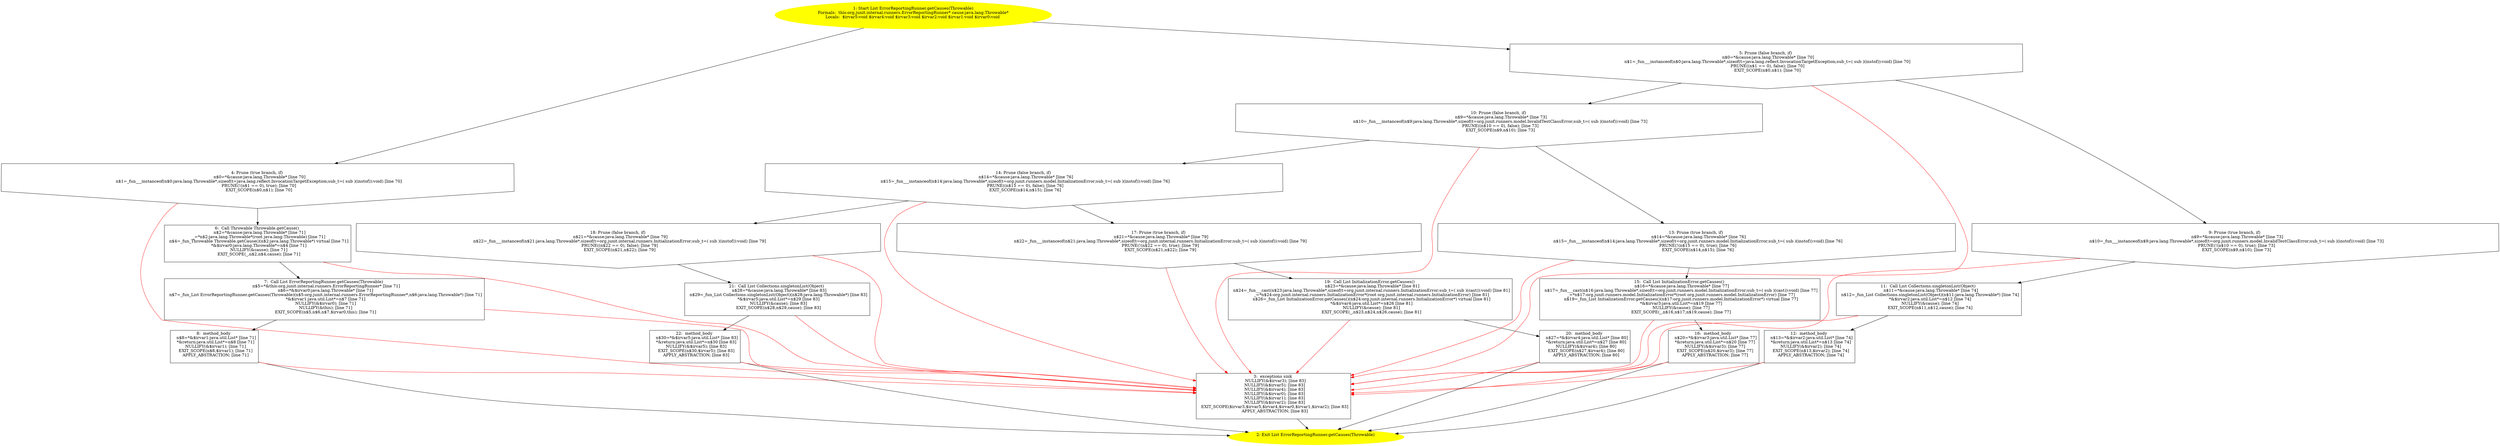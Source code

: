 /* @generated */
digraph cfg {
"org.junit.internal.runners.ErrorReportingRunner.getCauses(java.lang.Throwable):java.util.List.75af866d2fb2d1c250829b1b7553892a_1" [label="1: Start List ErrorReportingRunner.getCauses(Throwable)\nFormals:  this:org.junit.internal.runners.ErrorReportingRunner* cause:java.lang.Throwable*\nLocals:  $irvar5:void $irvar4:void $irvar3:void $irvar2:void $irvar1:void $irvar0:void \n  " color=yellow style=filled]
	

	 "org.junit.internal.runners.ErrorReportingRunner.getCauses(java.lang.Throwable):java.util.List.75af866d2fb2d1c250829b1b7553892a_1" -> "org.junit.internal.runners.ErrorReportingRunner.getCauses(java.lang.Throwable):java.util.List.75af866d2fb2d1c250829b1b7553892a_4" ;
	 "org.junit.internal.runners.ErrorReportingRunner.getCauses(java.lang.Throwable):java.util.List.75af866d2fb2d1c250829b1b7553892a_1" -> "org.junit.internal.runners.ErrorReportingRunner.getCauses(java.lang.Throwable):java.util.List.75af866d2fb2d1c250829b1b7553892a_5" ;
"org.junit.internal.runners.ErrorReportingRunner.getCauses(java.lang.Throwable):java.util.List.75af866d2fb2d1c250829b1b7553892a_2" [label="2: Exit List ErrorReportingRunner.getCauses(Throwable) \n  " color=yellow style=filled]
	

"org.junit.internal.runners.ErrorReportingRunner.getCauses(java.lang.Throwable):java.util.List.75af866d2fb2d1c250829b1b7553892a_3" [label="3:  exceptions sink \n   NULLIFY(&$irvar3); [line 83]\n  NULLIFY(&$irvar5); [line 83]\n  NULLIFY(&$irvar4); [line 83]\n  NULLIFY(&$irvar0); [line 83]\n  NULLIFY(&$irvar1); [line 83]\n  NULLIFY(&$irvar2); [line 83]\n  EXIT_SCOPE($irvar3,$irvar5,$irvar4,$irvar0,$irvar1,$irvar2); [line 83]\n  APPLY_ABSTRACTION; [line 83]\n " shape="box"]
	

	 "org.junit.internal.runners.ErrorReportingRunner.getCauses(java.lang.Throwable):java.util.List.75af866d2fb2d1c250829b1b7553892a_3" -> "org.junit.internal.runners.ErrorReportingRunner.getCauses(java.lang.Throwable):java.util.List.75af866d2fb2d1c250829b1b7553892a_2" ;
"org.junit.internal.runners.ErrorReportingRunner.getCauses(java.lang.Throwable):java.util.List.75af866d2fb2d1c250829b1b7553892a_4" [label="4: Prune (true branch, if) \n   n$0=*&cause:java.lang.Throwable* [line 70]\n  n$1=_fun___instanceof(n$0:java.lang.Throwable*,sizeof(t=java.lang.reflect.InvocationTargetException;sub_t=( sub )(instof)):void) [line 70]\n  PRUNE(!(n$1 == 0), true); [line 70]\n  EXIT_SCOPE(n$0,n$1); [line 70]\n " shape="invhouse"]
	

	 "org.junit.internal.runners.ErrorReportingRunner.getCauses(java.lang.Throwable):java.util.List.75af866d2fb2d1c250829b1b7553892a_4" -> "org.junit.internal.runners.ErrorReportingRunner.getCauses(java.lang.Throwable):java.util.List.75af866d2fb2d1c250829b1b7553892a_6" ;
	 "org.junit.internal.runners.ErrorReportingRunner.getCauses(java.lang.Throwable):java.util.List.75af866d2fb2d1c250829b1b7553892a_4" -> "org.junit.internal.runners.ErrorReportingRunner.getCauses(java.lang.Throwable):java.util.List.75af866d2fb2d1c250829b1b7553892a_3" [color="red" ];
"org.junit.internal.runners.ErrorReportingRunner.getCauses(java.lang.Throwable):java.util.List.75af866d2fb2d1c250829b1b7553892a_5" [label="5: Prune (false branch, if) \n   n$0=*&cause:java.lang.Throwable* [line 70]\n  n$1=_fun___instanceof(n$0:java.lang.Throwable*,sizeof(t=java.lang.reflect.InvocationTargetException;sub_t=( sub )(instof)):void) [line 70]\n  PRUNE((n$1 == 0), false); [line 70]\n  EXIT_SCOPE(n$0,n$1); [line 70]\n " shape="invhouse"]
	

	 "org.junit.internal.runners.ErrorReportingRunner.getCauses(java.lang.Throwable):java.util.List.75af866d2fb2d1c250829b1b7553892a_5" -> "org.junit.internal.runners.ErrorReportingRunner.getCauses(java.lang.Throwable):java.util.List.75af866d2fb2d1c250829b1b7553892a_9" ;
	 "org.junit.internal.runners.ErrorReportingRunner.getCauses(java.lang.Throwable):java.util.List.75af866d2fb2d1c250829b1b7553892a_5" -> "org.junit.internal.runners.ErrorReportingRunner.getCauses(java.lang.Throwable):java.util.List.75af866d2fb2d1c250829b1b7553892a_10" ;
	 "org.junit.internal.runners.ErrorReportingRunner.getCauses(java.lang.Throwable):java.util.List.75af866d2fb2d1c250829b1b7553892a_5" -> "org.junit.internal.runners.ErrorReportingRunner.getCauses(java.lang.Throwable):java.util.List.75af866d2fb2d1c250829b1b7553892a_3" [color="red" ];
"org.junit.internal.runners.ErrorReportingRunner.getCauses(java.lang.Throwable):java.util.List.75af866d2fb2d1c250829b1b7553892a_6" [label="6:  Call Throwable Throwable.getCause() \n   n$2=*&cause:java.lang.Throwable* [line 71]\n  _=*n$2:java.lang.Throwable*(root java.lang.Throwable) [line 71]\n  n$4=_fun_Throwable Throwable.getCause()(n$2:java.lang.Throwable*) virtual [line 71]\n  *&$irvar0:java.lang.Throwable*=n$4 [line 71]\n  NULLIFY(&cause); [line 71]\n  EXIT_SCOPE(_,n$2,n$4,cause); [line 71]\n " shape="box"]
	

	 "org.junit.internal.runners.ErrorReportingRunner.getCauses(java.lang.Throwable):java.util.List.75af866d2fb2d1c250829b1b7553892a_6" -> "org.junit.internal.runners.ErrorReportingRunner.getCauses(java.lang.Throwable):java.util.List.75af866d2fb2d1c250829b1b7553892a_7" ;
	 "org.junit.internal.runners.ErrorReportingRunner.getCauses(java.lang.Throwable):java.util.List.75af866d2fb2d1c250829b1b7553892a_6" -> "org.junit.internal.runners.ErrorReportingRunner.getCauses(java.lang.Throwable):java.util.List.75af866d2fb2d1c250829b1b7553892a_3" [color="red" ];
"org.junit.internal.runners.ErrorReportingRunner.getCauses(java.lang.Throwable):java.util.List.75af866d2fb2d1c250829b1b7553892a_7" [label="7:  Call List ErrorReportingRunner.getCauses(Throwable) \n   n$5=*&this:org.junit.internal.runners.ErrorReportingRunner* [line 71]\n  n$6=*&$irvar0:java.lang.Throwable* [line 71]\n  n$7=_fun_List ErrorReportingRunner.getCauses(Throwable)(n$5:org.junit.internal.runners.ErrorReportingRunner*,n$6:java.lang.Throwable*) [line 71]\n  *&$irvar1:java.util.List*=n$7 [line 71]\n  NULLIFY(&$irvar0); [line 71]\n  NULLIFY(&this); [line 71]\n  EXIT_SCOPE(n$5,n$6,n$7,$irvar0,this); [line 71]\n " shape="box"]
	

	 "org.junit.internal.runners.ErrorReportingRunner.getCauses(java.lang.Throwable):java.util.List.75af866d2fb2d1c250829b1b7553892a_7" -> "org.junit.internal.runners.ErrorReportingRunner.getCauses(java.lang.Throwable):java.util.List.75af866d2fb2d1c250829b1b7553892a_8" ;
	 "org.junit.internal.runners.ErrorReportingRunner.getCauses(java.lang.Throwable):java.util.List.75af866d2fb2d1c250829b1b7553892a_7" -> "org.junit.internal.runners.ErrorReportingRunner.getCauses(java.lang.Throwable):java.util.List.75af866d2fb2d1c250829b1b7553892a_3" [color="red" ];
"org.junit.internal.runners.ErrorReportingRunner.getCauses(java.lang.Throwable):java.util.List.75af866d2fb2d1c250829b1b7553892a_8" [label="8:  method_body \n   n$8=*&$irvar1:java.util.List* [line 71]\n  *&return:java.util.List*=n$8 [line 71]\n  NULLIFY(&$irvar1); [line 71]\n  EXIT_SCOPE(n$8,$irvar1); [line 71]\n  APPLY_ABSTRACTION; [line 71]\n " shape="box"]
	

	 "org.junit.internal.runners.ErrorReportingRunner.getCauses(java.lang.Throwable):java.util.List.75af866d2fb2d1c250829b1b7553892a_8" -> "org.junit.internal.runners.ErrorReportingRunner.getCauses(java.lang.Throwable):java.util.List.75af866d2fb2d1c250829b1b7553892a_2" ;
	 "org.junit.internal.runners.ErrorReportingRunner.getCauses(java.lang.Throwable):java.util.List.75af866d2fb2d1c250829b1b7553892a_8" -> "org.junit.internal.runners.ErrorReportingRunner.getCauses(java.lang.Throwable):java.util.List.75af866d2fb2d1c250829b1b7553892a_3" [color="red" ];
"org.junit.internal.runners.ErrorReportingRunner.getCauses(java.lang.Throwable):java.util.List.75af866d2fb2d1c250829b1b7553892a_9" [label="9: Prune (true branch, if) \n   n$9=*&cause:java.lang.Throwable* [line 73]\n  n$10=_fun___instanceof(n$9:java.lang.Throwable*,sizeof(t=org.junit.runners.model.InvalidTestClassError;sub_t=( sub )(instof)):void) [line 73]\n  PRUNE(!(n$10 == 0), true); [line 73]\n  EXIT_SCOPE(n$9,n$10); [line 73]\n " shape="invhouse"]
	

	 "org.junit.internal.runners.ErrorReportingRunner.getCauses(java.lang.Throwable):java.util.List.75af866d2fb2d1c250829b1b7553892a_9" -> "org.junit.internal.runners.ErrorReportingRunner.getCauses(java.lang.Throwable):java.util.List.75af866d2fb2d1c250829b1b7553892a_11" ;
	 "org.junit.internal.runners.ErrorReportingRunner.getCauses(java.lang.Throwable):java.util.List.75af866d2fb2d1c250829b1b7553892a_9" -> "org.junit.internal.runners.ErrorReportingRunner.getCauses(java.lang.Throwable):java.util.List.75af866d2fb2d1c250829b1b7553892a_3" [color="red" ];
"org.junit.internal.runners.ErrorReportingRunner.getCauses(java.lang.Throwable):java.util.List.75af866d2fb2d1c250829b1b7553892a_10" [label="10: Prune (false branch, if) \n   n$9=*&cause:java.lang.Throwable* [line 73]\n  n$10=_fun___instanceof(n$9:java.lang.Throwable*,sizeof(t=org.junit.runners.model.InvalidTestClassError;sub_t=( sub )(instof)):void) [line 73]\n  PRUNE((n$10 == 0), false); [line 73]\n  EXIT_SCOPE(n$9,n$10); [line 73]\n " shape="invhouse"]
	

	 "org.junit.internal.runners.ErrorReportingRunner.getCauses(java.lang.Throwable):java.util.List.75af866d2fb2d1c250829b1b7553892a_10" -> "org.junit.internal.runners.ErrorReportingRunner.getCauses(java.lang.Throwable):java.util.List.75af866d2fb2d1c250829b1b7553892a_13" ;
	 "org.junit.internal.runners.ErrorReportingRunner.getCauses(java.lang.Throwable):java.util.List.75af866d2fb2d1c250829b1b7553892a_10" -> "org.junit.internal.runners.ErrorReportingRunner.getCauses(java.lang.Throwable):java.util.List.75af866d2fb2d1c250829b1b7553892a_14" ;
	 "org.junit.internal.runners.ErrorReportingRunner.getCauses(java.lang.Throwable):java.util.List.75af866d2fb2d1c250829b1b7553892a_10" -> "org.junit.internal.runners.ErrorReportingRunner.getCauses(java.lang.Throwable):java.util.List.75af866d2fb2d1c250829b1b7553892a_3" [color="red" ];
"org.junit.internal.runners.ErrorReportingRunner.getCauses(java.lang.Throwable):java.util.List.75af866d2fb2d1c250829b1b7553892a_11" [label="11:  Call List Collections.singletonList(Object) \n   n$11=*&cause:java.lang.Throwable* [line 74]\n  n$12=_fun_List Collections.singletonList(Object)(n$11:java.lang.Throwable*) [line 74]\n  *&$irvar2:java.util.List*=n$12 [line 74]\n  NULLIFY(&cause); [line 74]\n  EXIT_SCOPE(n$11,n$12,cause); [line 74]\n " shape="box"]
	

	 "org.junit.internal.runners.ErrorReportingRunner.getCauses(java.lang.Throwable):java.util.List.75af866d2fb2d1c250829b1b7553892a_11" -> "org.junit.internal.runners.ErrorReportingRunner.getCauses(java.lang.Throwable):java.util.List.75af866d2fb2d1c250829b1b7553892a_12" ;
	 "org.junit.internal.runners.ErrorReportingRunner.getCauses(java.lang.Throwable):java.util.List.75af866d2fb2d1c250829b1b7553892a_11" -> "org.junit.internal.runners.ErrorReportingRunner.getCauses(java.lang.Throwable):java.util.List.75af866d2fb2d1c250829b1b7553892a_3" [color="red" ];
"org.junit.internal.runners.ErrorReportingRunner.getCauses(java.lang.Throwable):java.util.List.75af866d2fb2d1c250829b1b7553892a_12" [label="12:  method_body \n   n$13=*&$irvar2:java.util.List* [line 74]\n  *&return:java.util.List*=n$13 [line 74]\n  NULLIFY(&$irvar2); [line 74]\n  EXIT_SCOPE(n$13,$irvar2); [line 74]\n  APPLY_ABSTRACTION; [line 74]\n " shape="box"]
	

	 "org.junit.internal.runners.ErrorReportingRunner.getCauses(java.lang.Throwable):java.util.List.75af866d2fb2d1c250829b1b7553892a_12" -> "org.junit.internal.runners.ErrorReportingRunner.getCauses(java.lang.Throwable):java.util.List.75af866d2fb2d1c250829b1b7553892a_2" ;
	 "org.junit.internal.runners.ErrorReportingRunner.getCauses(java.lang.Throwable):java.util.List.75af866d2fb2d1c250829b1b7553892a_12" -> "org.junit.internal.runners.ErrorReportingRunner.getCauses(java.lang.Throwable):java.util.List.75af866d2fb2d1c250829b1b7553892a_3" [color="red" ];
"org.junit.internal.runners.ErrorReportingRunner.getCauses(java.lang.Throwable):java.util.List.75af866d2fb2d1c250829b1b7553892a_13" [label="13: Prune (true branch, if) \n   n$14=*&cause:java.lang.Throwable* [line 76]\n  n$15=_fun___instanceof(n$14:java.lang.Throwable*,sizeof(t=org.junit.runners.model.InitializationError;sub_t=( sub )(instof)):void) [line 76]\n  PRUNE(!(n$15 == 0), true); [line 76]\n  EXIT_SCOPE(n$14,n$15); [line 76]\n " shape="invhouse"]
	

	 "org.junit.internal.runners.ErrorReportingRunner.getCauses(java.lang.Throwable):java.util.List.75af866d2fb2d1c250829b1b7553892a_13" -> "org.junit.internal.runners.ErrorReportingRunner.getCauses(java.lang.Throwable):java.util.List.75af866d2fb2d1c250829b1b7553892a_15" ;
	 "org.junit.internal.runners.ErrorReportingRunner.getCauses(java.lang.Throwable):java.util.List.75af866d2fb2d1c250829b1b7553892a_13" -> "org.junit.internal.runners.ErrorReportingRunner.getCauses(java.lang.Throwable):java.util.List.75af866d2fb2d1c250829b1b7553892a_3" [color="red" ];
"org.junit.internal.runners.ErrorReportingRunner.getCauses(java.lang.Throwable):java.util.List.75af866d2fb2d1c250829b1b7553892a_14" [label="14: Prune (false branch, if) \n   n$14=*&cause:java.lang.Throwable* [line 76]\n  n$15=_fun___instanceof(n$14:java.lang.Throwable*,sizeof(t=org.junit.runners.model.InitializationError;sub_t=( sub )(instof)):void) [line 76]\n  PRUNE((n$15 == 0), false); [line 76]\n  EXIT_SCOPE(n$14,n$15); [line 76]\n " shape="invhouse"]
	

	 "org.junit.internal.runners.ErrorReportingRunner.getCauses(java.lang.Throwable):java.util.List.75af866d2fb2d1c250829b1b7553892a_14" -> "org.junit.internal.runners.ErrorReportingRunner.getCauses(java.lang.Throwable):java.util.List.75af866d2fb2d1c250829b1b7553892a_17" ;
	 "org.junit.internal.runners.ErrorReportingRunner.getCauses(java.lang.Throwable):java.util.List.75af866d2fb2d1c250829b1b7553892a_14" -> "org.junit.internal.runners.ErrorReportingRunner.getCauses(java.lang.Throwable):java.util.List.75af866d2fb2d1c250829b1b7553892a_18" ;
	 "org.junit.internal.runners.ErrorReportingRunner.getCauses(java.lang.Throwable):java.util.List.75af866d2fb2d1c250829b1b7553892a_14" -> "org.junit.internal.runners.ErrorReportingRunner.getCauses(java.lang.Throwable):java.util.List.75af866d2fb2d1c250829b1b7553892a_3" [color="red" ];
"org.junit.internal.runners.ErrorReportingRunner.getCauses(java.lang.Throwable):java.util.List.75af866d2fb2d1c250829b1b7553892a_15" [label="15:  Call List InitializationError.getCauses() \n   n$16=*&cause:java.lang.Throwable* [line 77]\n  n$17=_fun___cast(n$16:java.lang.Throwable*,sizeof(t=org.junit.runners.model.InitializationError;sub_t=( sub )(cast)):void) [line 77]\n  _=*n$17:org.junit.runners.model.InitializationError*(root org.junit.runners.model.InitializationError) [line 77]\n  n$19=_fun_List InitializationError.getCauses()(n$17:org.junit.runners.model.InitializationError*) virtual [line 77]\n  *&$irvar3:java.util.List*=n$19 [line 77]\n  NULLIFY(&cause); [line 77]\n  EXIT_SCOPE(_,n$16,n$17,n$19,cause); [line 77]\n " shape="box"]
	

	 "org.junit.internal.runners.ErrorReportingRunner.getCauses(java.lang.Throwable):java.util.List.75af866d2fb2d1c250829b1b7553892a_15" -> "org.junit.internal.runners.ErrorReportingRunner.getCauses(java.lang.Throwable):java.util.List.75af866d2fb2d1c250829b1b7553892a_16" ;
	 "org.junit.internal.runners.ErrorReportingRunner.getCauses(java.lang.Throwable):java.util.List.75af866d2fb2d1c250829b1b7553892a_15" -> "org.junit.internal.runners.ErrorReportingRunner.getCauses(java.lang.Throwable):java.util.List.75af866d2fb2d1c250829b1b7553892a_3" [color="red" ];
"org.junit.internal.runners.ErrorReportingRunner.getCauses(java.lang.Throwable):java.util.List.75af866d2fb2d1c250829b1b7553892a_16" [label="16:  method_body \n   n$20=*&$irvar3:java.util.List* [line 77]\n  *&return:java.util.List*=n$20 [line 77]\n  NULLIFY(&$irvar3); [line 77]\n  EXIT_SCOPE(n$20,$irvar3); [line 77]\n  APPLY_ABSTRACTION; [line 77]\n " shape="box"]
	

	 "org.junit.internal.runners.ErrorReportingRunner.getCauses(java.lang.Throwable):java.util.List.75af866d2fb2d1c250829b1b7553892a_16" -> "org.junit.internal.runners.ErrorReportingRunner.getCauses(java.lang.Throwable):java.util.List.75af866d2fb2d1c250829b1b7553892a_2" ;
	 "org.junit.internal.runners.ErrorReportingRunner.getCauses(java.lang.Throwable):java.util.List.75af866d2fb2d1c250829b1b7553892a_16" -> "org.junit.internal.runners.ErrorReportingRunner.getCauses(java.lang.Throwable):java.util.List.75af866d2fb2d1c250829b1b7553892a_3" [color="red" ];
"org.junit.internal.runners.ErrorReportingRunner.getCauses(java.lang.Throwable):java.util.List.75af866d2fb2d1c250829b1b7553892a_17" [label="17: Prune (true branch, if) \n   n$21=*&cause:java.lang.Throwable* [line 79]\n  n$22=_fun___instanceof(n$21:java.lang.Throwable*,sizeof(t=org.junit.internal.runners.InitializationError;sub_t=( sub )(instof)):void) [line 79]\n  PRUNE(!(n$22 == 0), true); [line 79]\n  EXIT_SCOPE(n$21,n$22); [line 79]\n " shape="invhouse"]
	

	 "org.junit.internal.runners.ErrorReportingRunner.getCauses(java.lang.Throwable):java.util.List.75af866d2fb2d1c250829b1b7553892a_17" -> "org.junit.internal.runners.ErrorReportingRunner.getCauses(java.lang.Throwable):java.util.List.75af866d2fb2d1c250829b1b7553892a_19" ;
	 "org.junit.internal.runners.ErrorReportingRunner.getCauses(java.lang.Throwable):java.util.List.75af866d2fb2d1c250829b1b7553892a_17" -> "org.junit.internal.runners.ErrorReportingRunner.getCauses(java.lang.Throwable):java.util.List.75af866d2fb2d1c250829b1b7553892a_3" [color="red" ];
"org.junit.internal.runners.ErrorReportingRunner.getCauses(java.lang.Throwable):java.util.List.75af866d2fb2d1c250829b1b7553892a_18" [label="18: Prune (false branch, if) \n   n$21=*&cause:java.lang.Throwable* [line 79]\n  n$22=_fun___instanceof(n$21:java.lang.Throwable*,sizeof(t=org.junit.internal.runners.InitializationError;sub_t=( sub )(instof)):void) [line 79]\n  PRUNE((n$22 == 0), false); [line 79]\n  EXIT_SCOPE(n$21,n$22); [line 79]\n " shape="invhouse"]
	

	 "org.junit.internal.runners.ErrorReportingRunner.getCauses(java.lang.Throwable):java.util.List.75af866d2fb2d1c250829b1b7553892a_18" -> "org.junit.internal.runners.ErrorReportingRunner.getCauses(java.lang.Throwable):java.util.List.75af866d2fb2d1c250829b1b7553892a_21" ;
	 "org.junit.internal.runners.ErrorReportingRunner.getCauses(java.lang.Throwable):java.util.List.75af866d2fb2d1c250829b1b7553892a_18" -> "org.junit.internal.runners.ErrorReportingRunner.getCauses(java.lang.Throwable):java.util.List.75af866d2fb2d1c250829b1b7553892a_3" [color="red" ];
"org.junit.internal.runners.ErrorReportingRunner.getCauses(java.lang.Throwable):java.util.List.75af866d2fb2d1c250829b1b7553892a_19" [label="19:  Call List InitializationError.getCauses() \n   n$23=*&cause:java.lang.Throwable* [line 81]\n  n$24=_fun___cast(n$23:java.lang.Throwable*,sizeof(t=org.junit.internal.runners.InitializationError;sub_t=( sub )(cast)):void) [line 81]\n  _=*n$24:org.junit.internal.runners.InitializationError*(root org.junit.internal.runners.InitializationError) [line 81]\n  n$26=_fun_List InitializationError.getCauses()(n$24:org.junit.internal.runners.InitializationError*) virtual [line 81]\n  *&$irvar4:java.util.List*=n$26 [line 81]\n  NULLIFY(&cause); [line 81]\n  EXIT_SCOPE(_,n$23,n$24,n$26,cause); [line 81]\n " shape="box"]
	

	 "org.junit.internal.runners.ErrorReportingRunner.getCauses(java.lang.Throwable):java.util.List.75af866d2fb2d1c250829b1b7553892a_19" -> "org.junit.internal.runners.ErrorReportingRunner.getCauses(java.lang.Throwable):java.util.List.75af866d2fb2d1c250829b1b7553892a_20" ;
	 "org.junit.internal.runners.ErrorReportingRunner.getCauses(java.lang.Throwable):java.util.List.75af866d2fb2d1c250829b1b7553892a_19" -> "org.junit.internal.runners.ErrorReportingRunner.getCauses(java.lang.Throwable):java.util.List.75af866d2fb2d1c250829b1b7553892a_3" [color="red" ];
"org.junit.internal.runners.ErrorReportingRunner.getCauses(java.lang.Throwable):java.util.List.75af866d2fb2d1c250829b1b7553892a_20" [label="20:  method_body \n   n$27=*&$irvar4:java.util.List* [line 80]\n  *&return:java.util.List*=n$27 [line 80]\n  NULLIFY(&$irvar4); [line 80]\n  EXIT_SCOPE(n$27,$irvar4); [line 80]\n  APPLY_ABSTRACTION; [line 80]\n " shape="box"]
	

	 "org.junit.internal.runners.ErrorReportingRunner.getCauses(java.lang.Throwable):java.util.List.75af866d2fb2d1c250829b1b7553892a_20" -> "org.junit.internal.runners.ErrorReportingRunner.getCauses(java.lang.Throwable):java.util.List.75af866d2fb2d1c250829b1b7553892a_2" ;
	 "org.junit.internal.runners.ErrorReportingRunner.getCauses(java.lang.Throwable):java.util.List.75af866d2fb2d1c250829b1b7553892a_20" -> "org.junit.internal.runners.ErrorReportingRunner.getCauses(java.lang.Throwable):java.util.List.75af866d2fb2d1c250829b1b7553892a_3" [color="red" ];
"org.junit.internal.runners.ErrorReportingRunner.getCauses(java.lang.Throwable):java.util.List.75af866d2fb2d1c250829b1b7553892a_21" [label="21:  Call List Collections.singletonList(Object) \n   n$28=*&cause:java.lang.Throwable* [line 83]\n  n$29=_fun_List Collections.singletonList(Object)(n$28:java.lang.Throwable*) [line 83]\n  *&$irvar5:java.util.List*=n$29 [line 83]\n  NULLIFY(&cause); [line 83]\n  EXIT_SCOPE(n$28,n$29,cause); [line 83]\n " shape="box"]
	

	 "org.junit.internal.runners.ErrorReportingRunner.getCauses(java.lang.Throwable):java.util.List.75af866d2fb2d1c250829b1b7553892a_21" -> "org.junit.internal.runners.ErrorReportingRunner.getCauses(java.lang.Throwable):java.util.List.75af866d2fb2d1c250829b1b7553892a_22" ;
	 "org.junit.internal.runners.ErrorReportingRunner.getCauses(java.lang.Throwable):java.util.List.75af866d2fb2d1c250829b1b7553892a_21" -> "org.junit.internal.runners.ErrorReportingRunner.getCauses(java.lang.Throwable):java.util.List.75af866d2fb2d1c250829b1b7553892a_3" [color="red" ];
"org.junit.internal.runners.ErrorReportingRunner.getCauses(java.lang.Throwable):java.util.List.75af866d2fb2d1c250829b1b7553892a_22" [label="22:  method_body \n   n$30=*&$irvar5:java.util.List* [line 83]\n  *&return:java.util.List*=n$30 [line 83]\n  NULLIFY(&$irvar5); [line 83]\n  EXIT_SCOPE(n$30,$irvar5); [line 83]\n  APPLY_ABSTRACTION; [line 83]\n " shape="box"]
	

	 "org.junit.internal.runners.ErrorReportingRunner.getCauses(java.lang.Throwable):java.util.List.75af866d2fb2d1c250829b1b7553892a_22" -> "org.junit.internal.runners.ErrorReportingRunner.getCauses(java.lang.Throwable):java.util.List.75af866d2fb2d1c250829b1b7553892a_2" ;
	 "org.junit.internal.runners.ErrorReportingRunner.getCauses(java.lang.Throwable):java.util.List.75af866d2fb2d1c250829b1b7553892a_22" -> "org.junit.internal.runners.ErrorReportingRunner.getCauses(java.lang.Throwable):java.util.List.75af866d2fb2d1c250829b1b7553892a_3" [color="red" ];
}
